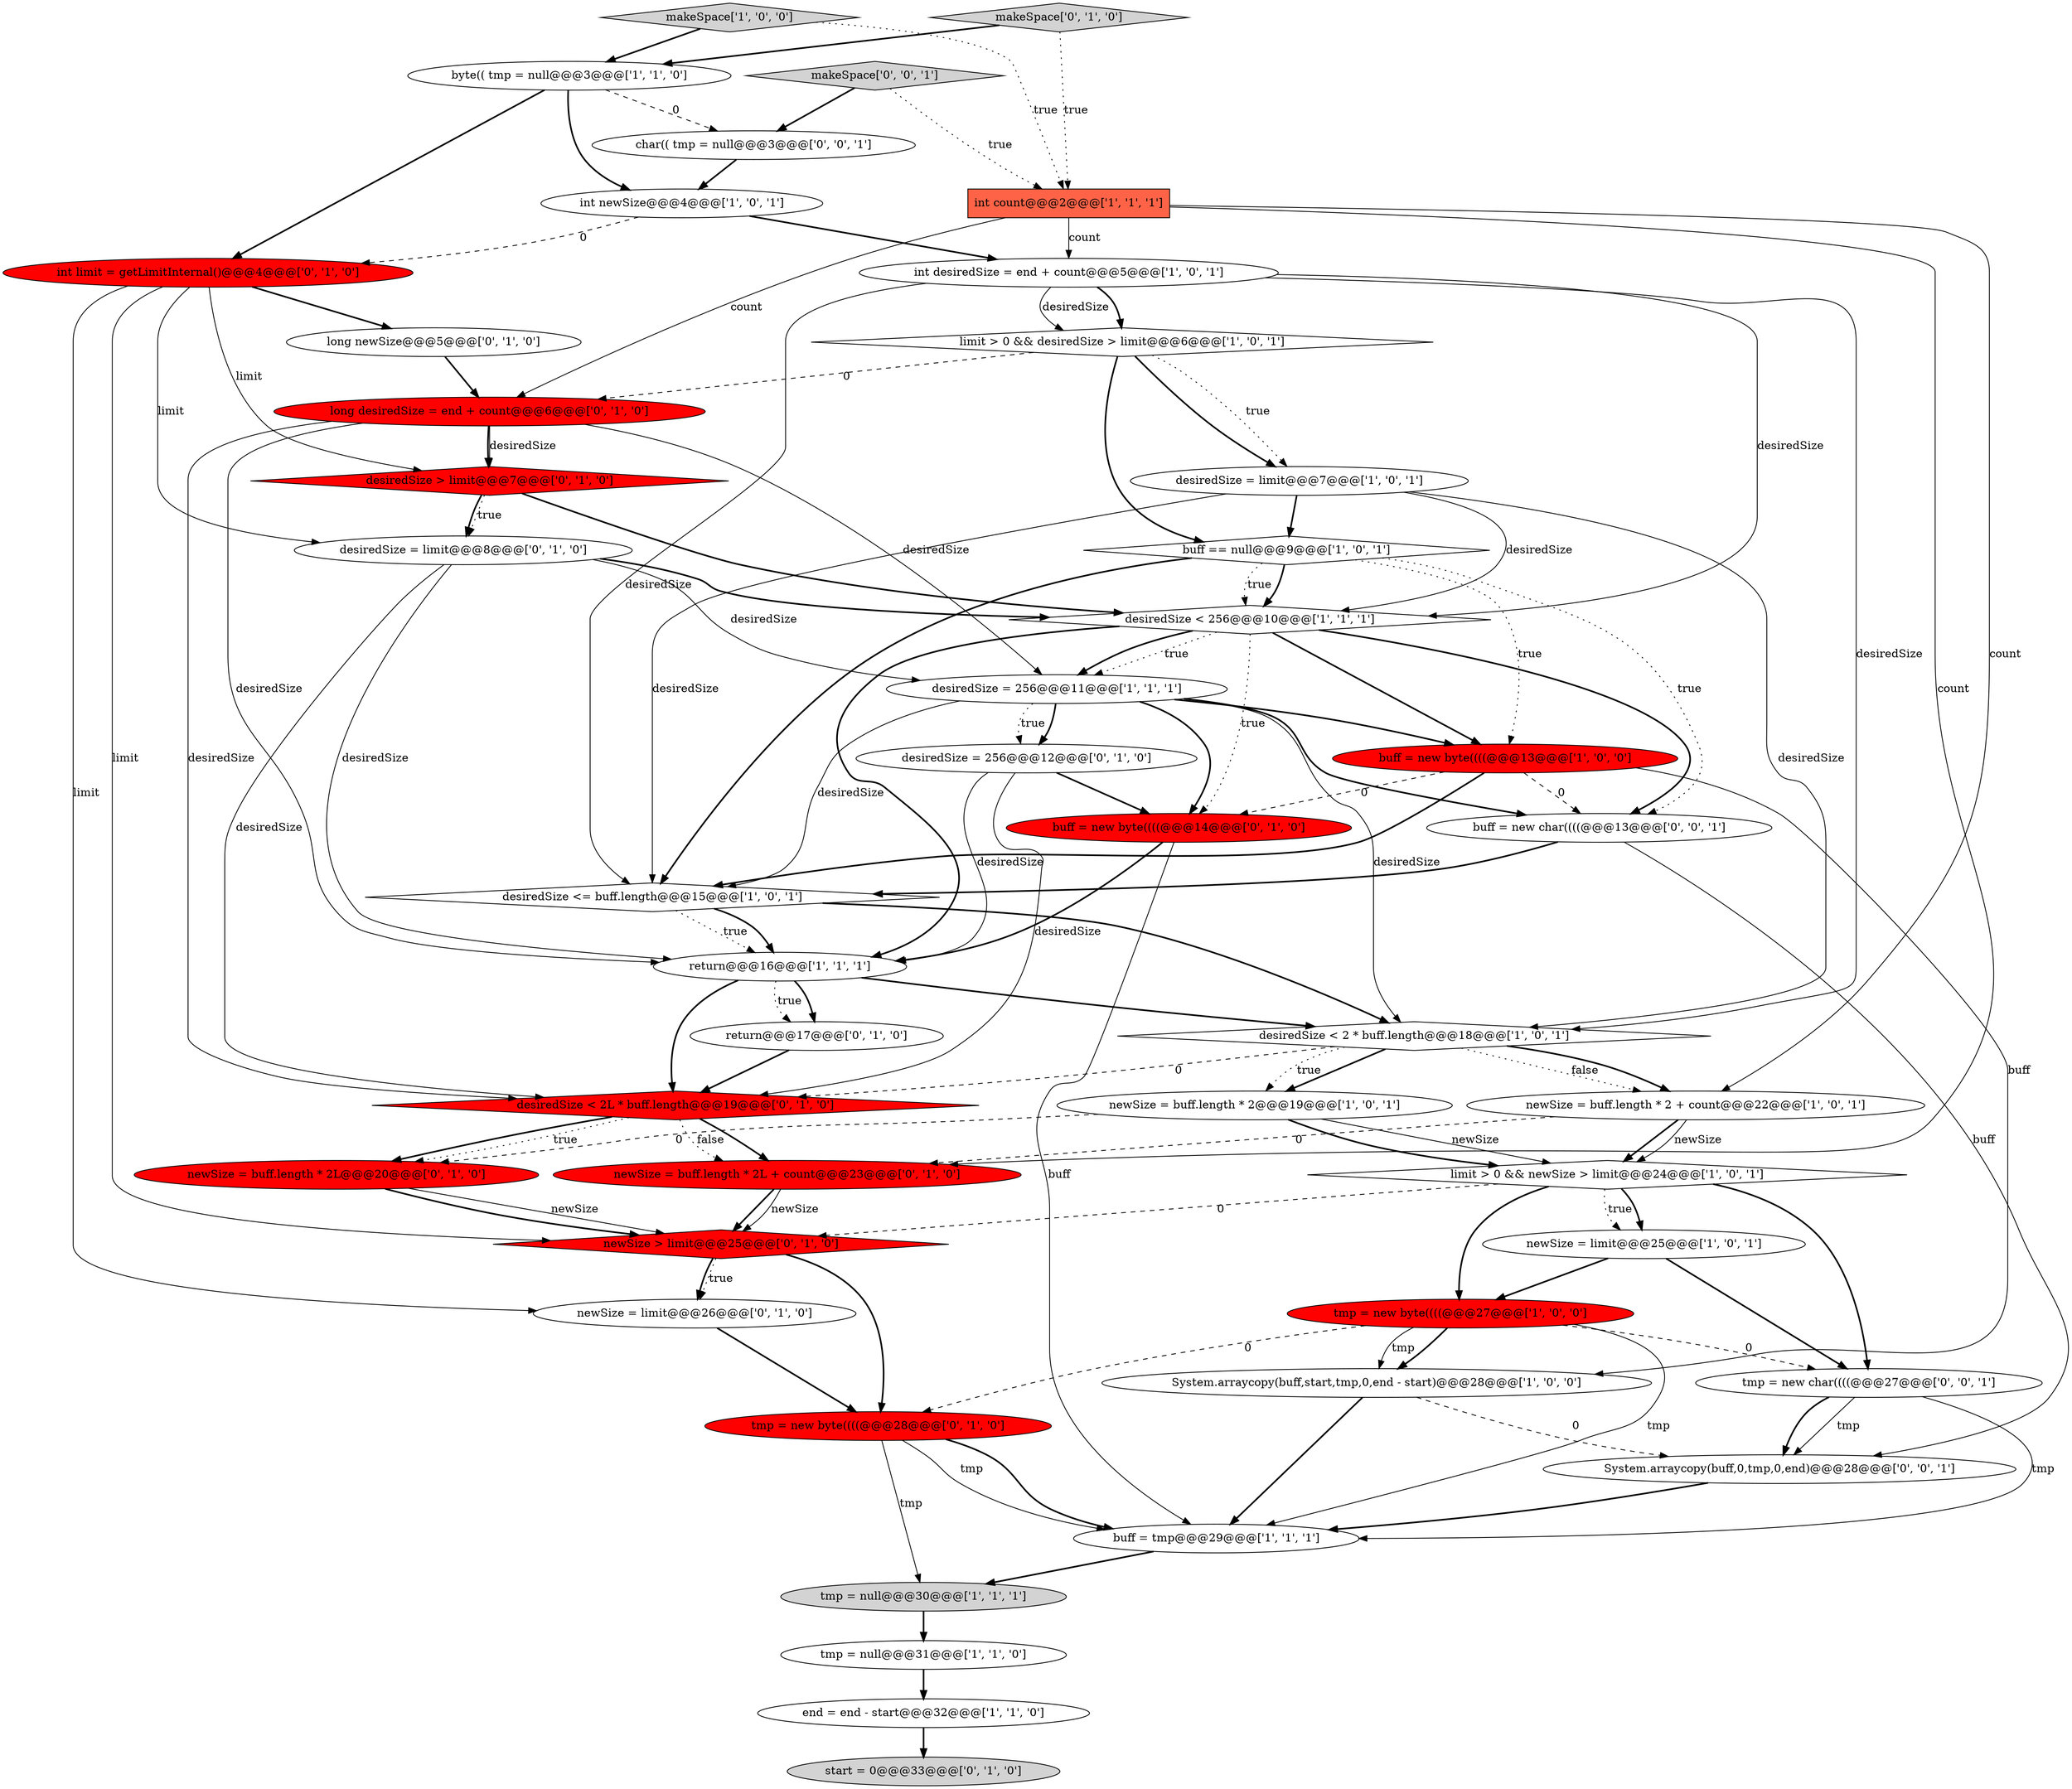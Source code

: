 digraph {
44 [style = filled, label = "char(( tmp = null@@@3@@@['0', '0', '1']", fillcolor = white, shape = ellipse image = "AAA0AAABBB3BBB"];
41 [style = filled, label = "tmp = new char((((@@@27@@@['0', '0', '1']", fillcolor = white, shape = ellipse image = "AAA0AAABBB3BBB"];
25 [style = filled, label = "int limit = getLimitInternal()@@@4@@@['0', '1', '0']", fillcolor = red, shape = ellipse image = "AAA1AAABBB2BBB"];
5 [style = filled, label = "newSize = limit@@@25@@@['1', '0', '1']", fillcolor = white, shape = ellipse image = "AAA0AAABBB1BBB"];
39 [style = filled, label = "desiredSize = 256@@@12@@@['0', '1', '0']", fillcolor = white, shape = ellipse image = "AAA0AAABBB2BBB"];
37 [style = filled, label = "desiredSize > limit@@@7@@@['0', '1', '0']", fillcolor = red, shape = diamond image = "AAA1AAABBB2BBB"];
19 [style = filled, label = "desiredSize = 256@@@11@@@['1', '1', '1']", fillcolor = white, shape = ellipse image = "AAA0AAABBB1BBB"];
10 [style = filled, label = "makeSpace['1', '0', '0']", fillcolor = lightgray, shape = diamond image = "AAA0AAABBB1BBB"];
22 [style = filled, label = "System.arraycopy(buff,start,tmp,0,end - start)@@@28@@@['1', '0', '0']", fillcolor = white, shape = ellipse image = "AAA0AAABBB1BBB"];
33 [style = filled, label = "long newSize@@@5@@@['0', '1', '0']", fillcolor = white, shape = ellipse image = "AAA0AAABBB2BBB"];
11 [style = filled, label = "tmp = null@@@30@@@['1', '1', '1']", fillcolor = lightgray, shape = ellipse image = "AAA0AAABBB1BBB"];
43 [style = filled, label = "System.arraycopy(buff,0,tmp,0,end)@@@28@@@['0', '0', '1']", fillcolor = white, shape = ellipse image = "AAA0AAABBB3BBB"];
6 [style = filled, label = "tmp = null@@@31@@@['1', '1', '0']", fillcolor = white, shape = ellipse image = "AAA0AAABBB1BBB"];
7 [style = filled, label = "desiredSize <= buff.length@@@15@@@['1', '0', '1']", fillcolor = white, shape = diamond image = "AAA0AAABBB1BBB"];
38 [style = filled, label = "desiredSize < 2L * buff.length@@@19@@@['0', '1', '0']", fillcolor = red, shape = diamond image = "AAA1AAABBB2BBB"];
26 [style = filled, label = "desiredSize = limit@@@8@@@['0', '1', '0']", fillcolor = white, shape = ellipse image = "AAA0AAABBB2BBB"];
18 [style = filled, label = "tmp = new byte((((@@@27@@@['1', '0', '0']", fillcolor = red, shape = ellipse image = "AAA1AAABBB1BBB"];
20 [style = filled, label = "limit > 0 && newSize > limit@@@24@@@['1', '0', '1']", fillcolor = white, shape = diamond image = "AAA0AAABBB1BBB"];
28 [style = filled, label = "newSize > limit@@@25@@@['0', '1', '0']", fillcolor = red, shape = diamond image = "AAA1AAABBB2BBB"];
14 [style = filled, label = "limit > 0 && desiredSize > limit@@@6@@@['1', '0', '1']", fillcolor = white, shape = diamond image = "AAA0AAABBB1BBB"];
8 [style = filled, label = "int desiredSize = end + count@@@5@@@['1', '0', '1']", fillcolor = white, shape = ellipse image = "AAA0AAABBB1BBB"];
0 [style = filled, label = "int newSize@@@4@@@['1', '0', '1']", fillcolor = white, shape = ellipse image = "AAA0AAABBB1BBB"];
2 [style = filled, label = "newSize = buff.length * 2@@@19@@@['1', '0', '1']", fillcolor = white, shape = ellipse image = "AAA0AAABBB1BBB"];
12 [style = filled, label = "end = end - start@@@32@@@['1', '1', '0']", fillcolor = white, shape = ellipse image = "AAA0AAABBB1BBB"];
17 [style = filled, label = "buff = tmp@@@29@@@['1', '1', '1']", fillcolor = white, shape = ellipse image = "AAA0AAABBB1BBB"];
1 [style = filled, label = "return@@@16@@@['1', '1', '1']", fillcolor = white, shape = ellipse image = "AAA0AAABBB1BBB"];
31 [style = filled, label = "makeSpace['0', '1', '0']", fillcolor = lightgray, shape = diamond image = "AAA0AAABBB2BBB"];
35 [style = filled, label = "newSize = buff.length * 2L + count@@@23@@@['0', '1', '0']", fillcolor = red, shape = ellipse image = "AAA1AAABBB2BBB"];
30 [style = filled, label = "long desiredSize = end + count@@@6@@@['0', '1', '0']", fillcolor = red, shape = ellipse image = "AAA1AAABBB2BBB"];
42 [style = filled, label = "buff = new char((((@@@13@@@['0', '0', '1']", fillcolor = white, shape = ellipse image = "AAA0AAABBB3BBB"];
4 [style = filled, label = "desiredSize < 2 * buff.length@@@18@@@['1', '0', '1']", fillcolor = white, shape = diamond image = "AAA0AAABBB1BBB"];
3 [style = filled, label = "desiredSize < 256@@@10@@@['1', '1', '1']", fillcolor = white, shape = diamond image = "AAA0AAABBB1BBB"];
27 [style = filled, label = "start = 0@@@33@@@['0', '1', '0']", fillcolor = lightgray, shape = ellipse image = "AAA0AAABBB2BBB"];
40 [style = filled, label = "makeSpace['0', '0', '1']", fillcolor = lightgray, shape = diamond image = "AAA0AAABBB3BBB"];
15 [style = filled, label = "buff = new byte((((@@@13@@@['1', '0', '0']", fillcolor = red, shape = ellipse image = "AAA1AAABBB1BBB"];
34 [style = filled, label = "tmp = new byte((((@@@28@@@['0', '1', '0']", fillcolor = red, shape = ellipse image = "AAA1AAABBB2BBB"];
24 [style = filled, label = "buff = new byte((((@@@14@@@['0', '1', '0']", fillcolor = red, shape = ellipse image = "AAA1AAABBB2BBB"];
23 [style = filled, label = "buff == null@@@9@@@['1', '0', '1']", fillcolor = white, shape = diamond image = "AAA0AAABBB1BBB"];
21 [style = filled, label = "desiredSize = limit@@@7@@@['1', '0', '1']", fillcolor = white, shape = ellipse image = "AAA0AAABBB1BBB"];
36 [style = filled, label = "return@@@17@@@['0', '1', '0']", fillcolor = white, shape = ellipse image = "AAA0AAABBB2BBB"];
16 [style = filled, label = "byte(( tmp = null@@@3@@@['1', '1', '0']", fillcolor = white, shape = ellipse image = "AAA0AAABBB1BBB"];
9 [style = filled, label = "newSize = buff.length * 2 + count@@@22@@@['1', '0', '1']", fillcolor = white, shape = ellipse image = "AAA0AAABBB1BBB"];
29 [style = filled, label = "newSize = limit@@@26@@@['0', '1', '0']", fillcolor = white, shape = ellipse image = "AAA0AAABBB2BBB"];
32 [style = filled, label = "newSize = buff.length * 2L@@@20@@@['0', '1', '0']", fillcolor = red, shape = ellipse image = "AAA1AAABBB2BBB"];
13 [style = filled, label = "int count@@@2@@@['1', '1', '1']", fillcolor = tomato, shape = box image = "AAA0AAABBB1BBB"];
21->3 [style = solid, label="desiredSize"];
16->0 [style = bold, label=""];
25->33 [style = bold, label=""];
2->32 [style = dashed, label="0"];
40->13 [style = dotted, label="true"];
39->24 [style = bold, label=""];
29->34 [style = bold, label=""];
37->3 [style = bold, label=""];
19->24 [style = bold, label=""];
41->43 [style = solid, label="tmp"];
18->22 [style = bold, label=""];
14->21 [style = dotted, label="true"];
0->25 [style = dashed, label="0"];
3->19 [style = bold, label=""];
34->17 [style = bold, label=""];
0->8 [style = bold, label=""];
23->15 [style = dotted, label="true"];
13->8 [style = solid, label="count"];
19->15 [style = bold, label=""];
7->1 [style = dotted, label="true"];
1->38 [style = bold, label=""];
19->4 [style = solid, label="desiredSize"];
19->42 [style = bold, label=""];
1->4 [style = bold, label=""];
2->20 [style = bold, label=""];
7->1 [style = bold, label=""];
18->22 [style = solid, label="tmp"];
37->26 [style = bold, label=""];
34->11 [style = solid, label="tmp"];
22->43 [style = dashed, label="0"];
39->38 [style = solid, label="desiredSize"];
19->39 [style = bold, label=""];
23->3 [style = bold, label=""];
4->2 [style = bold, label=""];
23->42 [style = dotted, label="true"];
8->7 [style = solid, label="desiredSize"];
25->37 [style = solid, label="limit"];
38->32 [style = bold, label=""];
19->7 [style = solid, label="desiredSize"];
20->18 [style = bold, label=""];
35->28 [style = bold, label=""];
4->9 [style = dotted, label="false"];
20->5 [style = dotted, label="true"];
28->29 [style = dotted, label="true"];
20->41 [style = bold, label=""];
8->3 [style = solid, label="desiredSize"];
13->35 [style = solid, label="count"];
32->28 [style = solid, label="newSize"];
23->3 [style = dotted, label="true"];
33->30 [style = bold, label=""];
22->17 [style = bold, label=""];
23->7 [style = bold, label=""];
42->7 [style = bold, label=""];
21->7 [style = solid, label="desiredSize"];
38->35 [style = bold, label=""];
41->43 [style = bold, label=""];
14->21 [style = bold, label=""];
4->2 [style = dotted, label="true"];
8->4 [style = solid, label="desiredSize"];
21->23 [style = bold, label=""];
30->37 [style = solid, label="desiredSize"];
38->35 [style = dotted, label="false"];
4->9 [style = bold, label=""];
28->29 [style = bold, label=""];
26->1 [style = solid, label="desiredSize"];
3->1 [style = bold, label=""];
4->38 [style = dashed, label="0"];
15->22 [style = solid, label="buff"];
18->17 [style = solid, label="tmp"];
26->3 [style = bold, label=""];
15->24 [style = dashed, label="0"];
16->44 [style = dashed, label="0"];
8->14 [style = bold, label=""];
38->32 [style = dotted, label="true"];
9->20 [style = bold, label=""];
26->19 [style = solid, label="desiredSize"];
35->28 [style = solid, label="newSize"];
5->18 [style = bold, label=""];
13->30 [style = solid, label="count"];
9->20 [style = solid, label="newSize"];
2->20 [style = solid, label="newSize"];
7->4 [style = bold, label=""];
3->42 [style = bold, label=""];
3->24 [style = dotted, label="true"];
9->35 [style = dashed, label="0"];
21->4 [style = solid, label="desiredSize"];
18->34 [style = dashed, label="0"];
43->17 [style = bold, label=""];
14->23 [style = bold, label=""];
13->9 [style = solid, label="count"];
10->16 [style = bold, label=""];
10->13 [style = dotted, label="true"];
37->26 [style = dotted, label="true"];
41->17 [style = solid, label="tmp"];
30->38 [style = solid, label="desiredSize"];
19->39 [style = dotted, label="true"];
31->13 [style = dotted, label="true"];
24->1 [style = bold, label=""];
12->27 [style = bold, label=""];
25->28 [style = solid, label="limit"];
40->44 [style = bold, label=""];
39->1 [style = solid, label="desiredSize"];
6->12 [style = bold, label=""];
25->26 [style = solid, label="limit"];
15->7 [style = bold, label=""];
28->34 [style = bold, label=""];
31->16 [style = bold, label=""];
30->1 [style = solid, label="desiredSize"];
18->41 [style = dashed, label="0"];
34->17 [style = solid, label="tmp"];
11->6 [style = bold, label=""];
20->28 [style = dashed, label="0"];
24->17 [style = solid, label="buff"];
26->38 [style = solid, label="desiredSize"];
16->25 [style = bold, label=""];
3->15 [style = bold, label=""];
30->37 [style = bold, label=""];
1->36 [style = bold, label=""];
20->5 [style = bold, label=""];
15->42 [style = dashed, label="0"];
3->19 [style = dotted, label="true"];
1->36 [style = dotted, label="true"];
5->41 [style = bold, label=""];
42->43 [style = solid, label="buff"];
30->19 [style = solid, label="desiredSize"];
14->30 [style = dashed, label="0"];
25->29 [style = solid, label="limit"];
36->38 [style = bold, label=""];
32->28 [style = bold, label=""];
8->14 [style = solid, label="desiredSize"];
44->0 [style = bold, label=""];
17->11 [style = bold, label=""];
}
